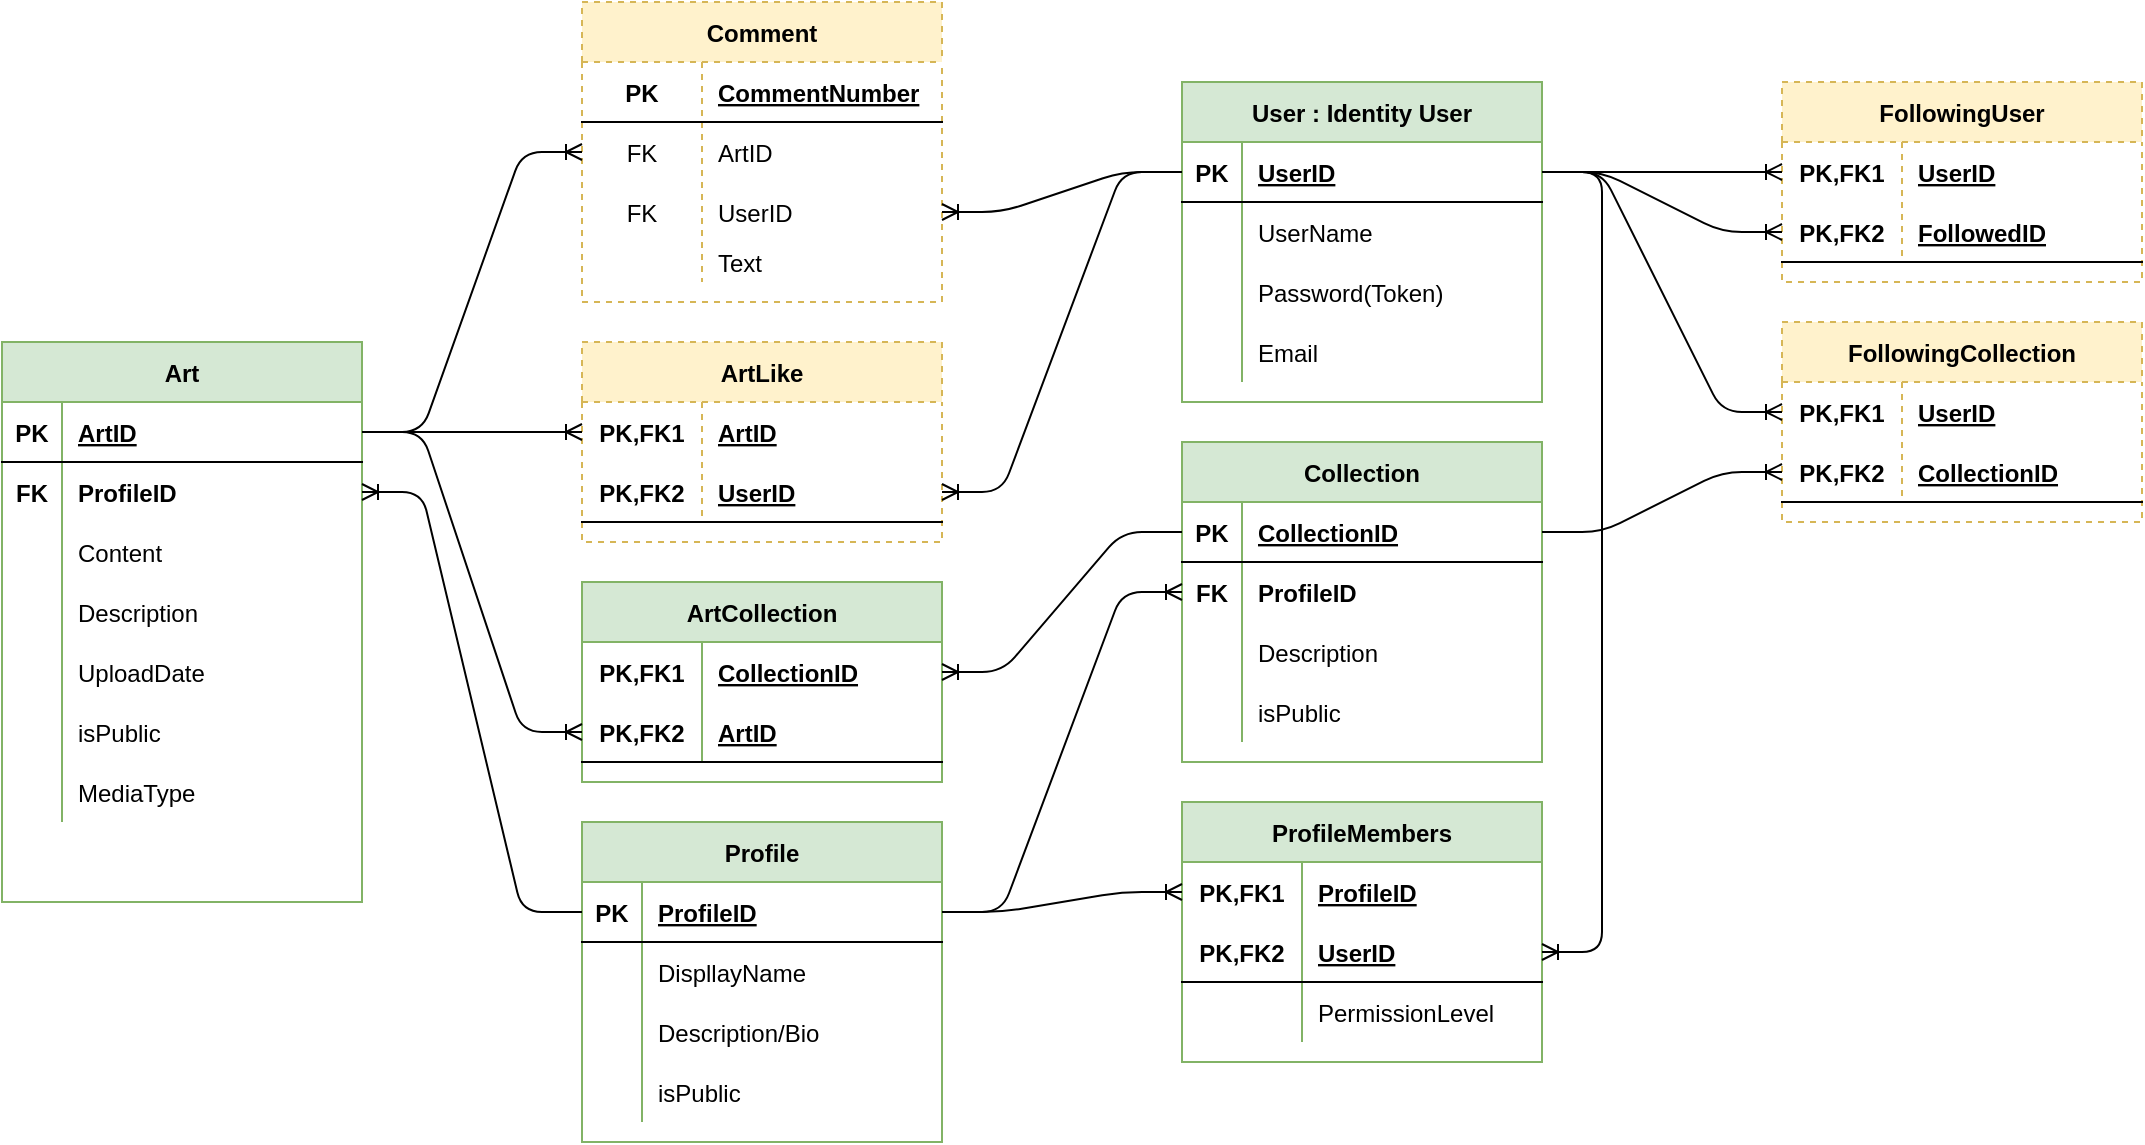 <mxfile version="14.6.1" type="github"><diagram id="355nQPK8tXtKJ1pESAqy" name="Page-1"><mxGraphModel dx="1422" dy="746" grid="1" gridSize="10" guides="1" tooltips="1" connect="1" arrows="1" fold="1" page="1" pageScale="1" pageWidth="850" pageHeight="1100" math="0" shadow="0"><root><mxCell id="0"/><mxCell id="1" parent="0"/><mxCell id="WY8A8aXUxsqER3dK6zgT-34" value="ProfileMembers" style="shape=table;startSize=30;container=1;collapsible=1;childLayout=tableLayout;fixedRows=1;rowLines=0;fontStyle=1;align=center;resizeLast=1;fillColor=#d5e8d4;strokeColor=#82b366;" vertex="1" parent="1"><mxGeometry x="590" y="600" width="180" height="130" as="geometry"/></mxCell><mxCell id="WY8A8aXUxsqER3dK6zgT-35" value="" style="shape=partialRectangle;collapsible=0;dropTarget=0;pointerEvents=0;fillColor=none;top=0;left=0;bottom=0;right=0;points=[[0,0.5],[1,0.5]];portConstraint=eastwest;" vertex="1" parent="WY8A8aXUxsqER3dK6zgT-34"><mxGeometry y="30" width="180" height="30" as="geometry"/></mxCell><mxCell id="WY8A8aXUxsqER3dK6zgT-36" value="PK,FK1" style="shape=partialRectangle;connectable=0;fillColor=none;top=0;left=0;bottom=0;right=0;fontStyle=1;overflow=hidden;" vertex="1" parent="WY8A8aXUxsqER3dK6zgT-35"><mxGeometry width="60" height="30" as="geometry"/></mxCell><mxCell id="WY8A8aXUxsqER3dK6zgT-37" value="ProfileID" style="shape=partialRectangle;connectable=0;fillColor=none;top=0;left=0;bottom=0;right=0;align=left;spacingLeft=6;fontStyle=5;overflow=hidden;" vertex="1" parent="WY8A8aXUxsqER3dK6zgT-35"><mxGeometry x="60" width="120" height="30" as="geometry"/></mxCell><mxCell id="WY8A8aXUxsqER3dK6zgT-38" value="" style="shape=partialRectangle;collapsible=0;dropTarget=0;pointerEvents=0;fillColor=none;top=0;left=0;bottom=1;right=0;points=[[0,0.5],[1,0.5]];portConstraint=eastwest;" vertex="1" parent="WY8A8aXUxsqER3dK6zgT-34"><mxGeometry y="60" width="180" height="30" as="geometry"/></mxCell><mxCell id="WY8A8aXUxsqER3dK6zgT-39" value="PK,FK2" style="shape=partialRectangle;connectable=0;fillColor=none;top=0;left=0;bottom=0;right=0;fontStyle=1;overflow=hidden;" vertex="1" parent="WY8A8aXUxsqER3dK6zgT-38"><mxGeometry width="60" height="30" as="geometry"/></mxCell><mxCell id="WY8A8aXUxsqER3dK6zgT-40" value="UserID" style="shape=partialRectangle;connectable=0;fillColor=none;top=0;left=0;bottom=0;right=0;align=left;spacingLeft=6;fontStyle=5;overflow=hidden;" vertex="1" parent="WY8A8aXUxsqER3dK6zgT-38"><mxGeometry x="60" width="120" height="30" as="geometry"/></mxCell><mxCell id="WY8A8aXUxsqER3dK6zgT-41" value="" style="shape=partialRectangle;collapsible=0;dropTarget=0;pointerEvents=0;fillColor=none;top=0;left=0;bottom=0;right=0;points=[[0,0.5],[1,0.5]];portConstraint=eastwest;" vertex="1" parent="WY8A8aXUxsqER3dK6zgT-34"><mxGeometry y="90" width="180" height="30" as="geometry"/></mxCell><mxCell id="WY8A8aXUxsqER3dK6zgT-42" value="" style="shape=partialRectangle;connectable=0;fillColor=none;top=0;left=0;bottom=0;right=0;editable=1;overflow=hidden;" vertex="1" parent="WY8A8aXUxsqER3dK6zgT-41"><mxGeometry width="60" height="30" as="geometry"/></mxCell><mxCell id="WY8A8aXUxsqER3dK6zgT-43" value="PermissionLevel" style="shape=partialRectangle;connectable=0;fillColor=none;top=0;left=0;bottom=0;right=0;align=left;spacingLeft=6;overflow=hidden;" vertex="1" parent="WY8A8aXUxsqER3dK6zgT-41"><mxGeometry x="60" width="120" height="30" as="geometry"/></mxCell><mxCell id="WY8A8aXUxsqER3dK6zgT-44" value="User : Identity User" style="shape=table;startSize=30;container=1;collapsible=1;childLayout=tableLayout;fixedRows=1;rowLines=0;fontStyle=1;align=center;resizeLast=1;fillColor=#d5e8d4;strokeColor=#82b366;" vertex="1" parent="1"><mxGeometry x="590" y="240" width="180" height="160" as="geometry"/></mxCell><mxCell id="WY8A8aXUxsqER3dK6zgT-45" value="" style="shape=partialRectangle;collapsible=0;dropTarget=0;pointerEvents=0;fillColor=none;top=0;left=0;bottom=1;right=0;points=[[0,0.5],[1,0.5]];portConstraint=eastwest;" vertex="1" parent="WY8A8aXUxsqER3dK6zgT-44"><mxGeometry y="30" width="180" height="30" as="geometry"/></mxCell><mxCell id="WY8A8aXUxsqER3dK6zgT-46" value="PK" style="shape=partialRectangle;connectable=0;fillColor=none;top=0;left=0;bottom=0;right=0;fontStyle=1;overflow=hidden;" vertex="1" parent="WY8A8aXUxsqER3dK6zgT-45"><mxGeometry width="30" height="30" as="geometry"/></mxCell><mxCell id="WY8A8aXUxsqER3dK6zgT-47" value="UserID" style="shape=partialRectangle;connectable=0;fillColor=none;top=0;left=0;bottom=0;right=0;align=left;spacingLeft=6;fontStyle=5;overflow=hidden;" vertex="1" parent="WY8A8aXUxsqER3dK6zgT-45"><mxGeometry x="30" width="150" height="30" as="geometry"/></mxCell><mxCell id="WY8A8aXUxsqER3dK6zgT-48" value="" style="shape=partialRectangle;collapsible=0;dropTarget=0;pointerEvents=0;fillColor=none;top=0;left=0;bottom=0;right=0;points=[[0,0.5],[1,0.5]];portConstraint=eastwest;" vertex="1" parent="WY8A8aXUxsqER3dK6zgT-44"><mxGeometry y="60" width="180" height="30" as="geometry"/></mxCell><mxCell id="WY8A8aXUxsqER3dK6zgT-49" value="" style="shape=partialRectangle;connectable=0;fillColor=none;top=0;left=0;bottom=0;right=0;editable=1;overflow=hidden;" vertex="1" parent="WY8A8aXUxsqER3dK6zgT-48"><mxGeometry width="30" height="30" as="geometry"/></mxCell><mxCell id="WY8A8aXUxsqER3dK6zgT-50" value="UserName" style="shape=partialRectangle;connectable=0;fillColor=none;top=0;left=0;bottom=0;right=0;align=left;spacingLeft=6;overflow=hidden;" vertex="1" parent="WY8A8aXUxsqER3dK6zgT-48"><mxGeometry x="30" width="150" height="30" as="geometry"/></mxCell><mxCell id="WY8A8aXUxsqER3dK6zgT-51" value="" style="shape=partialRectangle;collapsible=0;dropTarget=0;pointerEvents=0;fillColor=none;top=0;left=0;bottom=0;right=0;points=[[0,0.5],[1,0.5]];portConstraint=eastwest;" vertex="1" parent="WY8A8aXUxsqER3dK6zgT-44"><mxGeometry y="90" width="180" height="30" as="geometry"/></mxCell><mxCell id="WY8A8aXUxsqER3dK6zgT-52" value="" style="shape=partialRectangle;connectable=0;fillColor=none;top=0;left=0;bottom=0;right=0;editable=1;overflow=hidden;" vertex="1" parent="WY8A8aXUxsqER3dK6zgT-51"><mxGeometry width="30" height="30" as="geometry"/></mxCell><mxCell id="WY8A8aXUxsqER3dK6zgT-53" value="Password(Token)" style="shape=partialRectangle;connectable=0;fillColor=none;top=0;left=0;bottom=0;right=0;align=left;spacingLeft=6;overflow=hidden;" vertex="1" parent="WY8A8aXUxsqER3dK6zgT-51"><mxGeometry x="30" width="150" height="30" as="geometry"/></mxCell><mxCell id="WY8A8aXUxsqER3dK6zgT-54" value="" style="shape=partialRectangle;collapsible=0;dropTarget=0;pointerEvents=0;fillColor=none;top=0;left=0;bottom=0;right=0;points=[[0,0.5],[1,0.5]];portConstraint=eastwest;" vertex="1" parent="WY8A8aXUxsqER3dK6zgT-44"><mxGeometry y="120" width="180" height="30" as="geometry"/></mxCell><mxCell id="WY8A8aXUxsqER3dK6zgT-55" value="" style="shape=partialRectangle;connectable=0;fillColor=none;top=0;left=0;bottom=0;right=0;editable=1;overflow=hidden;" vertex="1" parent="WY8A8aXUxsqER3dK6zgT-54"><mxGeometry width="30" height="30" as="geometry"/></mxCell><mxCell id="WY8A8aXUxsqER3dK6zgT-56" value="Email" style="shape=partialRectangle;connectable=0;fillColor=none;top=0;left=0;bottom=0;right=0;align=left;spacingLeft=6;overflow=hidden;" vertex="1" parent="WY8A8aXUxsqER3dK6zgT-54"><mxGeometry x="30" width="150" height="30" as="geometry"/></mxCell><mxCell id="WY8A8aXUxsqER3dK6zgT-57" value="Art" style="shape=table;startSize=30;container=1;collapsible=1;childLayout=tableLayout;fixedRows=1;rowLines=0;fontStyle=1;align=center;resizeLast=1;fillColor=#d5e8d4;strokeColor=#82b366;" vertex="1" parent="1"><mxGeometry y="370" width="180" height="280" as="geometry"/></mxCell><mxCell id="WY8A8aXUxsqER3dK6zgT-58" value="" style="shape=partialRectangle;collapsible=0;dropTarget=0;pointerEvents=0;fillColor=none;top=0;left=0;bottom=1;right=0;points=[[0,0.5],[1,0.5]];portConstraint=eastwest;" vertex="1" parent="WY8A8aXUxsqER3dK6zgT-57"><mxGeometry y="30" width="180" height="30" as="geometry"/></mxCell><mxCell id="WY8A8aXUxsqER3dK6zgT-59" value="PK" style="shape=partialRectangle;connectable=0;fillColor=none;top=0;left=0;bottom=0;right=0;fontStyle=1;overflow=hidden;" vertex="1" parent="WY8A8aXUxsqER3dK6zgT-58"><mxGeometry width="30" height="30" as="geometry"/></mxCell><mxCell id="WY8A8aXUxsqER3dK6zgT-60" value="ArtID" style="shape=partialRectangle;connectable=0;fillColor=none;top=0;left=0;bottom=0;right=0;align=left;spacingLeft=6;fontStyle=5;overflow=hidden;" vertex="1" parent="WY8A8aXUxsqER3dK6zgT-58"><mxGeometry x="30" width="150" height="30" as="geometry"/></mxCell><mxCell id="WY8A8aXUxsqER3dK6zgT-64" value="" style="shape=partialRectangle;collapsible=0;dropTarget=0;pointerEvents=0;fillColor=none;top=0;left=0;bottom=0;right=0;points=[[0,0.5],[1,0.5]];portConstraint=eastwest;" vertex="1" parent="WY8A8aXUxsqER3dK6zgT-57"><mxGeometry y="60" width="180" height="30" as="geometry"/></mxCell><mxCell id="WY8A8aXUxsqER3dK6zgT-65" value="FK" style="shape=partialRectangle;connectable=0;fillColor=none;top=0;left=0;bottom=0;right=0;editable=1;overflow=hidden;fontStyle=1" vertex="1" parent="WY8A8aXUxsqER3dK6zgT-64"><mxGeometry width="30" height="30" as="geometry"/></mxCell><mxCell id="WY8A8aXUxsqER3dK6zgT-66" value="ProfileID" style="shape=partialRectangle;connectable=0;fillColor=none;top=0;left=0;bottom=0;right=0;align=left;spacingLeft=6;overflow=hidden;fontStyle=1" vertex="1" parent="WY8A8aXUxsqER3dK6zgT-64"><mxGeometry x="30" width="150" height="30" as="geometry"/></mxCell><mxCell id="WY8A8aXUxsqER3dK6zgT-70" value="" style="shape=partialRectangle;collapsible=0;dropTarget=0;pointerEvents=0;fillColor=none;top=0;left=0;bottom=0;right=0;points=[[0,0.5],[1,0.5]];portConstraint=eastwest;" vertex="1" parent="WY8A8aXUxsqER3dK6zgT-57"><mxGeometry y="90" width="180" height="30" as="geometry"/></mxCell><mxCell id="WY8A8aXUxsqER3dK6zgT-71" value="" style="shape=partialRectangle;connectable=0;fillColor=none;top=0;left=0;bottom=0;right=0;editable=1;overflow=hidden;" vertex="1" parent="WY8A8aXUxsqER3dK6zgT-70"><mxGeometry width="30" height="30" as="geometry"/></mxCell><mxCell id="WY8A8aXUxsqER3dK6zgT-72" value="Content" style="shape=partialRectangle;connectable=0;fillColor=none;top=0;left=0;bottom=0;right=0;align=left;spacingLeft=6;overflow=hidden;" vertex="1" parent="WY8A8aXUxsqER3dK6zgT-70"><mxGeometry x="30" width="150" height="30" as="geometry"/></mxCell><mxCell id="WY8A8aXUxsqER3dK6zgT-67" value="" style="shape=partialRectangle;collapsible=0;dropTarget=0;pointerEvents=0;fillColor=none;top=0;left=0;bottom=0;right=0;points=[[0,0.5],[1,0.5]];portConstraint=eastwest;" vertex="1" parent="WY8A8aXUxsqER3dK6zgT-57"><mxGeometry y="120" width="180" height="30" as="geometry"/></mxCell><mxCell id="WY8A8aXUxsqER3dK6zgT-68" value="" style="shape=partialRectangle;connectable=0;fillColor=none;top=0;left=0;bottom=0;right=0;editable=1;overflow=hidden;" vertex="1" parent="WY8A8aXUxsqER3dK6zgT-67"><mxGeometry width="30" height="30" as="geometry"/></mxCell><mxCell id="WY8A8aXUxsqER3dK6zgT-69" value="Description" style="shape=partialRectangle;connectable=0;fillColor=none;top=0;left=0;bottom=0;right=0;align=left;spacingLeft=6;overflow=hidden;" vertex="1" parent="WY8A8aXUxsqER3dK6zgT-67"><mxGeometry x="30" width="150" height="30" as="geometry"/></mxCell><mxCell id="WY8A8aXUxsqER3dK6zgT-61" value="" style="shape=partialRectangle;collapsible=0;dropTarget=0;pointerEvents=0;fillColor=none;top=0;left=0;bottom=0;right=0;points=[[0,0.5],[1,0.5]];portConstraint=eastwest;" vertex="1" parent="WY8A8aXUxsqER3dK6zgT-57"><mxGeometry y="150" width="180" height="30" as="geometry"/></mxCell><mxCell id="WY8A8aXUxsqER3dK6zgT-62" value="" style="shape=partialRectangle;connectable=0;fillColor=none;top=0;left=0;bottom=0;right=0;editable=1;overflow=hidden;" vertex="1" parent="WY8A8aXUxsqER3dK6zgT-61"><mxGeometry width="30" height="30" as="geometry"/></mxCell><mxCell id="WY8A8aXUxsqER3dK6zgT-63" value="UploadDate" style="shape=partialRectangle;connectable=0;fillColor=none;top=0;left=0;bottom=0;right=0;align=left;spacingLeft=6;overflow=hidden;" vertex="1" parent="WY8A8aXUxsqER3dK6zgT-61"><mxGeometry x="30" width="150" height="30" as="geometry"/></mxCell><mxCell id="WY8A8aXUxsqER3dK6zgT-73" value="" style="shape=partialRectangle;collapsible=0;dropTarget=0;pointerEvents=0;fillColor=none;top=0;left=0;bottom=0;right=0;points=[[0,0.5],[1,0.5]];portConstraint=eastwest;" vertex="1" parent="WY8A8aXUxsqER3dK6zgT-57"><mxGeometry y="180" width="180" height="30" as="geometry"/></mxCell><mxCell id="WY8A8aXUxsqER3dK6zgT-74" value="" style="shape=partialRectangle;connectable=0;fillColor=none;top=0;left=0;bottom=0;right=0;editable=1;overflow=hidden;" vertex="1" parent="WY8A8aXUxsqER3dK6zgT-73"><mxGeometry width="30" height="30" as="geometry"/></mxCell><mxCell id="WY8A8aXUxsqER3dK6zgT-75" value="isPublic" style="shape=partialRectangle;connectable=0;fillColor=none;top=0;left=0;bottom=0;right=0;align=left;spacingLeft=6;overflow=hidden;" vertex="1" parent="WY8A8aXUxsqER3dK6zgT-73"><mxGeometry x="30" width="150" height="30" as="geometry"/></mxCell><mxCell id="WY8A8aXUxsqER3dK6zgT-76" value="" style="shape=partialRectangle;collapsible=0;dropTarget=0;pointerEvents=0;fillColor=none;top=0;left=0;bottom=0;right=0;points=[[0,0.5],[1,0.5]];portConstraint=eastwest;" vertex="1" parent="WY8A8aXUxsqER3dK6zgT-57"><mxGeometry y="210" width="180" height="30" as="geometry"/></mxCell><mxCell id="WY8A8aXUxsqER3dK6zgT-77" value="" style="shape=partialRectangle;connectable=0;fillColor=none;top=0;left=0;bottom=0;right=0;editable=1;overflow=hidden;" vertex="1" parent="WY8A8aXUxsqER3dK6zgT-76"><mxGeometry width="30" height="30" as="geometry"/></mxCell><mxCell id="WY8A8aXUxsqER3dK6zgT-78" value="MediaType" style="shape=partialRectangle;connectable=0;fillColor=none;top=0;left=0;bottom=0;right=0;align=left;spacingLeft=6;overflow=hidden;" vertex="1" parent="WY8A8aXUxsqER3dK6zgT-76"><mxGeometry x="30" width="150" height="30" as="geometry"/></mxCell><mxCell id="WY8A8aXUxsqER3dK6zgT-79" value="Comment" style="shape=table;startSize=30;container=1;collapsible=1;childLayout=tableLayout;fixedRows=1;rowLines=0;fontStyle=1;align=center;resizeLast=1;dashed=1;fillColor=#fff2cc;strokeColor=#d6b656;" vertex="1" parent="1"><mxGeometry x="290" y="200" width="180" height="150" as="geometry"><mxRectangle x="290" y="210" width="90" height="30" as="alternateBounds"/></mxGeometry></mxCell><mxCell id="WY8A8aXUxsqER3dK6zgT-83" value="" style="shape=partialRectangle;collapsible=0;dropTarget=0;pointerEvents=0;fillColor=none;top=0;left=0;bottom=1;right=0;points=[[0,0.5],[1,0.5]];portConstraint=eastwest;" vertex="1" parent="WY8A8aXUxsqER3dK6zgT-79"><mxGeometry y="30" width="180" height="30" as="geometry"/></mxCell><mxCell id="WY8A8aXUxsqER3dK6zgT-84" value="PK" style="shape=partialRectangle;connectable=0;fillColor=none;top=0;left=0;bottom=0;right=0;fontStyle=1;overflow=hidden;" vertex="1" parent="WY8A8aXUxsqER3dK6zgT-83"><mxGeometry width="60" height="30" as="geometry"/></mxCell><mxCell id="WY8A8aXUxsqER3dK6zgT-85" value="CommentNumber" style="shape=partialRectangle;connectable=0;fillColor=none;top=0;left=0;bottom=0;right=0;align=left;spacingLeft=6;fontStyle=5;overflow=hidden;" vertex="1" parent="WY8A8aXUxsqER3dK6zgT-83"><mxGeometry x="60" width="120" height="30" as="geometry"/></mxCell><mxCell id="WY8A8aXUxsqER3dK6zgT-174" value="" style="shape=partialRectangle;collapsible=0;dropTarget=0;pointerEvents=0;fillColor=none;top=0;left=0;bottom=0;right=0;points=[[0,0.5],[1,0.5]];portConstraint=eastwest;" vertex="1" parent="WY8A8aXUxsqER3dK6zgT-79"><mxGeometry y="60" width="180" height="30" as="geometry"/></mxCell><mxCell id="WY8A8aXUxsqER3dK6zgT-175" value="FK" style="shape=partialRectangle;connectable=0;fillColor=none;top=0;left=0;bottom=0;right=0;editable=1;overflow=hidden;" vertex="1" parent="WY8A8aXUxsqER3dK6zgT-174"><mxGeometry width="60" height="30" as="geometry"/></mxCell><mxCell id="WY8A8aXUxsqER3dK6zgT-176" value="ArtID" style="shape=partialRectangle;connectable=0;fillColor=none;top=0;left=0;bottom=0;right=0;align=left;spacingLeft=6;overflow=hidden;" vertex="1" parent="WY8A8aXUxsqER3dK6zgT-174"><mxGeometry x="60" width="120" height="30" as="geometry"/></mxCell><mxCell id="WY8A8aXUxsqER3dK6zgT-86" value="" style="shape=partialRectangle;collapsible=0;dropTarget=0;pointerEvents=0;fillColor=none;top=0;left=0;bottom=0;right=0;points=[[0,0.5],[1,0.5]];portConstraint=eastwest;" vertex="1" parent="WY8A8aXUxsqER3dK6zgT-79"><mxGeometry y="90" width="180" height="30" as="geometry"/></mxCell><mxCell id="WY8A8aXUxsqER3dK6zgT-87" value="FK" style="shape=partialRectangle;connectable=0;fillColor=none;top=0;left=0;bottom=0;right=0;editable=1;overflow=hidden;" vertex="1" parent="WY8A8aXUxsqER3dK6zgT-86"><mxGeometry width="60" height="30" as="geometry"/></mxCell><mxCell id="WY8A8aXUxsqER3dK6zgT-88" value="UserID" style="shape=partialRectangle;connectable=0;fillColor=none;top=0;left=0;bottom=0;right=0;align=left;spacingLeft=6;overflow=hidden;" vertex="1" parent="WY8A8aXUxsqER3dK6zgT-86"><mxGeometry x="60" width="120" height="30" as="geometry"/></mxCell><mxCell id="WY8A8aXUxsqER3dK6zgT-89" value="" style="shape=partialRectangle;collapsible=0;dropTarget=0;pointerEvents=0;fillColor=none;top=0;left=0;bottom=0;right=0;points=[[0,0.5],[1,0.5]];portConstraint=eastwest;" vertex="1" parent="WY8A8aXUxsqER3dK6zgT-79"><mxGeometry y="120" width="180" height="20" as="geometry"/></mxCell><mxCell id="WY8A8aXUxsqER3dK6zgT-90" value="" style="shape=partialRectangle;connectable=0;fillColor=none;top=0;left=0;bottom=0;right=0;editable=1;overflow=hidden;" vertex="1" parent="WY8A8aXUxsqER3dK6zgT-89"><mxGeometry width="60" height="20" as="geometry"/></mxCell><mxCell id="WY8A8aXUxsqER3dK6zgT-91" value="Text" style="shape=partialRectangle;connectable=0;fillColor=none;top=0;left=0;bottom=0;right=0;align=left;spacingLeft=6;overflow=hidden;" vertex="1" parent="WY8A8aXUxsqER3dK6zgT-89"><mxGeometry x="60" width="120" height="20" as="geometry"/></mxCell><mxCell id="WY8A8aXUxsqER3dK6zgT-95" value="FollowingUser" style="shape=table;startSize=30;container=1;collapsible=1;childLayout=tableLayout;fixedRows=1;rowLines=0;fontStyle=1;align=center;resizeLast=1;dashed=1;fillColor=#fff2cc;strokeColor=#d6b656;" vertex="1" parent="1"><mxGeometry x="890" y="240" width="180" height="100" as="geometry"><mxRectangle x="890" y="240" width="120" height="30" as="alternateBounds"/></mxGeometry></mxCell><mxCell id="WY8A8aXUxsqER3dK6zgT-96" value="" style="shape=partialRectangle;collapsible=0;dropTarget=0;pointerEvents=0;fillColor=none;top=0;left=0;bottom=0;right=0;points=[[0,0.5],[1,0.5]];portConstraint=eastwest;" vertex="1" parent="WY8A8aXUxsqER3dK6zgT-95"><mxGeometry y="30" width="180" height="30" as="geometry"/></mxCell><mxCell id="WY8A8aXUxsqER3dK6zgT-97" value="PK,FK1" style="shape=partialRectangle;connectable=0;fillColor=none;top=0;left=0;bottom=0;right=0;fontStyle=1;overflow=hidden;" vertex="1" parent="WY8A8aXUxsqER3dK6zgT-96"><mxGeometry width="60" height="30" as="geometry"/></mxCell><mxCell id="WY8A8aXUxsqER3dK6zgT-98" value="UserID" style="shape=partialRectangle;connectable=0;fillColor=none;top=0;left=0;bottom=0;right=0;align=left;spacingLeft=6;fontStyle=5;overflow=hidden;" vertex="1" parent="WY8A8aXUxsqER3dK6zgT-96"><mxGeometry x="60" width="120" height="30" as="geometry"/></mxCell><mxCell id="WY8A8aXUxsqER3dK6zgT-99" value="" style="shape=partialRectangle;collapsible=0;dropTarget=0;pointerEvents=0;fillColor=none;top=0;left=0;bottom=1;right=0;points=[[0,0.5],[1,0.5]];portConstraint=eastwest;" vertex="1" parent="WY8A8aXUxsqER3dK6zgT-95"><mxGeometry y="60" width="180" height="30" as="geometry"/></mxCell><mxCell id="WY8A8aXUxsqER3dK6zgT-100" value="PK,FK2" style="shape=partialRectangle;connectable=0;fillColor=none;top=0;left=0;bottom=0;right=0;fontStyle=1;overflow=hidden;" vertex="1" parent="WY8A8aXUxsqER3dK6zgT-99"><mxGeometry width="60" height="30" as="geometry"/></mxCell><mxCell id="WY8A8aXUxsqER3dK6zgT-101" value="FollowedID" style="shape=partialRectangle;connectable=0;fillColor=none;top=0;left=0;bottom=0;right=0;align=left;spacingLeft=6;fontStyle=5;overflow=hidden;" vertex="1" parent="WY8A8aXUxsqER3dK6zgT-99"><mxGeometry x="60" width="120" height="30" as="geometry"/></mxCell><mxCell id="WY8A8aXUxsqER3dK6zgT-102" value="ArtLike" style="shape=table;startSize=30;container=1;collapsible=1;childLayout=tableLayout;fixedRows=1;rowLines=0;fontStyle=1;align=center;resizeLast=1;dashed=1;fillColor=#fff2cc;strokeColor=#d6b656;" vertex="1" parent="1"><mxGeometry x="290" y="370" width="180" height="100" as="geometry"><mxRectangle x="290" y="370" width="70" height="30" as="alternateBounds"/></mxGeometry></mxCell><mxCell id="WY8A8aXUxsqER3dK6zgT-103" value="" style="shape=partialRectangle;collapsible=0;dropTarget=0;pointerEvents=0;fillColor=none;top=0;left=0;bottom=0;right=0;points=[[0,0.5],[1,0.5]];portConstraint=eastwest;" vertex="1" parent="WY8A8aXUxsqER3dK6zgT-102"><mxGeometry y="30" width="180" height="30" as="geometry"/></mxCell><mxCell id="WY8A8aXUxsqER3dK6zgT-104" value="PK,FK1" style="shape=partialRectangle;connectable=0;fillColor=none;top=0;left=0;bottom=0;right=0;fontStyle=1;overflow=hidden;" vertex="1" parent="WY8A8aXUxsqER3dK6zgT-103"><mxGeometry width="60" height="30" as="geometry"/></mxCell><mxCell id="WY8A8aXUxsqER3dK6zgT-105" value="ArtID" style="shape=partialRectangle;connectable=0;fillColor=none;top=0;left=0;bottom=0;right=0;align=left;spacingLeft=6;fontStyle=5;overflow=hidden;" vertex="1" parent="WY8A8aXUxsqER3dK6zgT-103"><mxGeometry x="60" width="120" height="30" as="geometry"/></mxCell><mxCell id="WY8A8aXUxsqER3dK6zgT-106" value="" style="shape=partialRectangle;collapsible=0;dropTarget=0;pointerEvents=0;fillColor=none;top=0;left=0;bottom=1;right=0;points=[[0,0.5],[1,0.5]];portConstraint=eastwest;" vertex="1" parent="WY8A8aXUxsqER3dK6zgT-102"><mxGeometry y="60" width="180" height="30" as="geometry"/></mxCell><mxCell id="WY8A8aXUxsqER3dK6zgT-107" value="PK,FK2" style="shape=partialRectangle;connectable=0;fillColor=none;top=0;left=0;bottom=0;right=0;fontStyle=1;overflow=hidden;" vertex="1" parent="WY8A8aXUxsqER3dK6zgT-106"><mxGeometry width="60" height="30" as="geometry"/></mxCell><mxCell id="WY8A8aXUxsqER3dK6zgT-108" value="UserID" style="shape=partialRectangle;connectable=0;fillColor=none;top=0;left=0;bottom=0;right=0;align=left;spacingLeft=6;fontStyle=5;overflow=hidden;" vertex="1" parent="WY8A8aXUxsqER3dK6zgT-106"><mxGeometry x="60" width="120" height="30" as="geometry"/></mxCell><mxCell id="WY8A8aXUxsqER3dK6zgT-109" value="Collection" style="shape=table;startSize=30;container=1;collapsible=1;childLayout=tableLayout;fixedRows=1;rowLines=0;fontStyle=1;align=center;resizeLast=1;fillColor=#d5e8d4;strokeColor=#82b366;" vertex="1" parent="1"><mxGeometry x="590" y="420" width="180" height="160" as="geometry"/></mxCell><mxCell id="WY8A8aXUxsqER3dK6zgT-110" value="" style="shape=partialRectangle;collapsible=0;dropTarget=0;pointerEvents=0;fillColor=none;top=0;left=0;bottom=1;right=0;points=[[0,0.5],[1,0.5]];portConstraint=eastwest;" vertex="1" parent="WY8A8aXUxsqER3dK6zgT-109"><mxGeometry y="30" width="180" height="30" as="geometry"/></mxCell><mxCell id="WY8A8aXUxsqER3dK6zgT-111" value="PK" style="shape=partialRectangle;connectable=0;fillColor=none;top=0;left=0;bottom=0;right=0;fontStyle=1;overflow=hidden;" vertex="1" parent="WY8A8aXUxsqER3dK6zgT-110"><mxGeometry width="30" height="30" as="geometry"/></mxCell><mxCell id="WY8A8aXUxsqER3dK6zgT-112" value="CollectionID" style="shape=partialRectangle;connectable=0;fillColor=none;top=0;left=0;bottom=0;right=0;align=left;spacingLeft=6;fontStyle=5;overflow=hidden;" vertex="1" parent="WY8A8aXUxsqER3dK6zgT-110"><mxGeometry x="30" width="150" height="30" as="geometry"/></mxCell><mxCell id="WY8A8aXUxsqER3dK6zgT-113" value="" style="shape=partialRectangle;collapsible=0;dropTarget=0;pointerEvents=0;fillColor=none;top=0;left=0;bottom=0;right=0;points=[[0,0.5],[1,0.5]];portConstraint=eastwest;" vertex="1" parent="WY8A8aXUxsqER3dK6zgT-109"><mxGeometry y="60" width="180" height="30" as="geometry"/></mxCell><mxCell id="WY8A8aXUxsqER3dK6zgT-114" value="FK" style="shape=partialRectangle;connectable=0;fillColor=none;top=0;left=0;bottom=0;right=0;editable=1;overflow=hidden;fontStyle=1" vertex="1" parent="WY8A8aXUxsqER3dK6zgT-113"><mxGeometry width="30" height="30" as="geometry"/></mxCell><mxCell id="WY8A8aXUxsqER3dK6zgT-115" value="ProfileID" style="shape=partialRectangle;connectable=0;fillColor=none;top=0;left=0;bottom=0;right=0;align=left;spacingLeft=6;overflow=hidden;fontStyle=1" vertex="1" parent="WY8A8aXUxsqER3dK6zgT-113"><mxGeometry x="30" width="150" height="30" as="geometry"/></mxCell><mxCell id="WY8A8aXUxsqER3dK6zgT-116" value="" style="shape=partialRectangle;collapsible=0;dropTarget=0;pointerEvents=0;fillColor=none;top=0;left=0;bottom=0;right=0;points=[[0,0.5],[1,0.5]];portConstraint=eastwest;" vertex="1" parent="WY8A8aXUxsqER3dK6zgT-109"><mxGeometry y="90" width="180" height="30" as="geometry"/></mxCell><mxCell id="WY8A8aXUxsqER3dK6zgT-117" value="" style="shape=partialRectangle;connectable=0;fillColor=none;top=0;left=0;bottom=0;right=0;editable=1;overflow=hidden;" vertex="1" parent="WY8A8aXUxsqER3dK6zgT-116"><mxGeometry width="30" height="30" as="geometry"/></mxCell><mxCell id="WY8A8aXUxsqER3dK6zgT-118" value="Description" style="shape=partialRectangle;connectable=0;fillColor=none;top=0;left=0;bottom=0;right=0;align=left;spacingLeft=6;overflow=hidden;" vertex="1" parent="WY8A8aXUxsqER3dK6zgT-116"><mxGeometry x="30" width="150" height="30" as="geometry"/></mxCell><mxCell id="WY8A8aXUxsqER3dK6zgT-119" value="" style="shape=partialRectangle;collapsible=0;dropTarget=0;pointerEvents=0;fillColor=none;top=0;left=0;bottom=0;right=0;points=[[0,0.5],[1,0.5]];portConstraint=eastwest;" vertex="1" parent="WY8A8aXUxsqER3dK6zgT-109"><mxGeometry y="120" width="180" height="30" as="geometry"/></mxCell><mxCell id="WY8A8aXUxsqER3dK6zgT-120" value="" style="shape=partialRectangle;connectable=0;fillColor=none;top=0;left=0;bottom=0;right=0;editable=1;overflow=hidden;" vertex="1" parent="WY8A8aXUxsqER3dK6zgT-119"><mxGeometry width="30" height="30" as="geometry"/></mxCell><mxCell id="WY8A8aXUxsqER3dK6zgT-121" value="isPublic" style="shape=partialRectangle;connectable=0;fillColor=none;top=0;left=0;bottom=0;right=0;align=left;spacingLeft=6;overflow=hidden;" vertex="1" parent="WY8A8aXUxsqER3dK6zgT-119"><mxGeometry x="30" width="150" height="30" as="geometry"/></mxCell><mxCell id="WY8A8aXUxsqER3dK6zgT-122" value="ArtCollection" style="shape=table;startSize=30;container=1;collapsible=1;childLayout=tableLayout;fixedRows=1;rowLines=0;fontStyle=1;align=center;resizeLast=1;fillColor=#d5e8d4;strokeColor=#82b366;" vertex="1" parent="1"><mxGeometry x="290" y="490" width="180" height="100" as="geometry"/></mxCell><mxCell id="WY8A8aXUxsqER3dK6zgT-123" value="" style="shape=partialRectangle;collapsible=0;dropTarget=0;pointerEvents=0;fillColor=none;top=0;left=0;bottom=0;right=0;points=[[0,0.5],[1,0.5]];portConstraint=eastwest;" vertex="1" parent="WY8A8aXUxsqER3dK6zgT-122"><mxGeometry y="30" width="180" height="30" as="geometry"/></mxCell><mxCell id="WY8A8aXUxsqER3dK6zgT-124" value="PK,FK1" style="shape=partialRectangle;connectable=0;fillColor=none;top=0;left=0;bottom=0;right=0;fontStyle=1;overflow=hidden;" vertex="1" parent="WY8A8aXUxsqER3dK6zgT-123"><mxGeometry width="60" height="30" as="geometry"/></mxCell><mxCell id="WY8A8aXUxsqER3dK6zgT-125" value="CollectionID" style="shape=partialRectangle;connectable=0;fillColor=none;top=0;left=0;bottom=0;right=0;align=left;spacingLeft=6;fontStyle=5;overflow=hidden;" vertex="1" parent="WY8A8aXUxsqER3dK6zgT-123"><mxGeometry x="60" width="120" height="30" as="geometry"/></mxCell><mxCell id="WY8A8aXUxsqER3dK6zgT-126" value="" style="shape=partialRectangle;collapsible=0;dropTarget=0;pointerEvents=0;fillColor=none;top=0;left=0;bottom=1;right=0;points=[[0,0.5],[1,0.5]];portConstraint=eastwest;" vertex="1" parent="WY8A8aXUxsqER3dK6zgT-122"><mxGeometry y="60" width="180" height="30" as="geometry"/></mxCell><mxCell id="WY8A8aXUxsqER3dK6zgT-127" value="PK,FK2" style="shape=partialRectangle;connectable=0;fillColor=none;top=0;left=0;bottom=0;right=0;fontStyle=1;overflow=hidden;" vertex="1" parent="WY8A8aXUxsqER3dK6zgT-126"><mxGeometry width="60" height="30" as="geometry"/></mxCell><mxCell id="WY8A8aXUxsqER3dK6zgT-128" value="ArtID" style="shape=partialRectangle;connectable=0;fillColor=none;top=0;left=0;bottom=0;right=0;align=left;spacingLeft=6;fontStyle=5;overflow=hidden;" vertex="1" parent="WY8A8aXUxsqER3dK6zgT-126"><mxGeometry x="60" width="120" height="30" as="geometry"/></mxCell><mxCell id="WY8A8aXUxsqER3dK6zgT-129" value="Profile" style="shape=table;startSize=30;container=1;collapsible=1;childLayout=tableLayout;fixedRows=1;rowLines=0;fontStyle=1;align=center;resizeLast=1;fillColor=#d5e8d4;strokeColor=#82b366;" vertex="1" parent="1"><mxGeometry x="290" y="610" width="180" height="160" as="geometry"/></mxCell><mxCell id="WY8A8aXUxsqER3dK6zgT-130" value="" style="shape=partialRectangle;collapsible=0;dropTarget=0;pointerEvents=0;fillColor=none;top=0;left=0;bottom=1;right=0;points=[[0,0.5],[1,0.5]];portConstraint=eastwest;" vertex="1" parent="WY8A8aXUxsqER3dK6zgT-129"><mxGeometry y="30" width="180" height="30" as="geometry"/></mxCell><mxCell id="WY8A8aXUxsqER3dK6zgT-131" value="PK" style="shape=partialRectangle;connectable=0;fillColor=none;top=0;left=0;bottom=0;right=0;fontStyle=1;overflow=hidden;" vertex="1" parent="WY8A8aXUxsqER3dK6zgT-130"><mxGeometry width="30" height="30" as="geometry"/></mxCell><mxCell id="WY8A8aXUxsqER3dK6zgT-132" value="ProfileID" style="shape=partialRectangle;connectable=0;fillColor=none;top=0;left=0;bottom=0;right=0;align=left;spacingLeft=6;fontStyle=5;overflow=hidden;" vertex="1" parent="WY8A8aXUxsqER3dK6zgT-130"><mxGeometry x="30" width="150" height="30" as="geometry"/></mxCell><mxCell id="WY8A8aXUxsqER3dK6zgT-136" value="" style="shape=partialRectangle;collapsible=0;dropTarget=0;pointerEvents=0;fillColor=none;top=0;left=0;bottom=0;right=0;points=[[0,0.5],[1,0.5]];portConstraint=eastwest;" vertex="1" parent="WY8A8aXUxsqER3dK6zgT-129"><mxGeometry y="60" width="180" height="30" as="geometry"/></mxCell><mxCell id="WY8A8aXUxsqER3dK6zgT-137" value="" style="shape=partialRectangle;connectable=0;fillColor=none;top=0;left=0;bottom=0;right=0;editable=1;overflow=hidden;" vertex="1" parent="WY8A8aXUxsqER3dK6zgT-136"><mxGeometry width="30" height="30" as="geometry"/></mxCell><mxCell id="WY8A8aXUxsqER3dK6zgT-138" value="DispllayName" style="shape=partialRectangle;connectable=0;fillColor=none;top=0;left=0;bottom=0;right=0;align=left;spacingLeft=6;overflow=hidden;" vertex="1" parent="WY8A8aXUxsqER3dK6zgT-136"><mxGeometry x="30" width="150" height="30" as="geometry"/></mxCell><mxCell id="WY8A8aXUxsqER3dK6zgT-139" value="" style="shape=partialRectangle;collapsible=0;dropTarget=0;pointerEvents=0;fillColor=none;top=0;left=0;bottom=0;right=0;points=[[0,0.5],[1,0.5]];portConstraint=eastwest;" vertex="1" parent="WY8A8aXUxsqER3dK6zgT-129"><mxGeometry y="90" width="180" height="30" as="geometry"/></mxCell><mxCell id="WY8A8aXUxsqER3dK6zgT-140" value="" style="shape=partialRectangle;connectable=0;fillColor=none;top=0;left=0;bottom=0;right=0;editable=1;overflow=hidden;" vertex="1" parent="WY8A8aXUxsqER3dK6zgT-139"><mxGeometry width="30" height="30" as="geometry"/></mxCell><mxCell id="WY8A8aXUxsqER3dK6zgT-141" value="Description/Bio" style="shape=partialRectangle;connectable=0;fillColor=none;top=0;left=0;bottom=0;right=0;align=left;spacingLeft=6;overflow=hidden;" vertex="1" parent="WY8A8aXUxsqER3dK6zgT-139"><mxGeometry x="30" width="150" height="30" as="geometry"/></mxCell><mxCell id="WY8A8aXUxsqER3dK6zgT-142" value="" style="shape=partialRectangle;collapsible=0;dropTarget=0;pointerEvents=0;fillColor=none;top=0;left=0;bottom=0;right=0;points=[[0,0.5],[1,0.5]];portConstraint=eastwest;" vertex="1" parent="WY8A8aXUxsqER3dK6zgT-129"><mxGeometry y="120" width="180" height="30" as="geometry"/></mxCell><mxCell id="WY8A8aXUxsqER3dK6zgT-143" value="" style="shape=partialRectangle;connectable=0;fillColor=none;top=0;left=0;bottom=0;right=0;editable=1;overflow=hidden;" vertex="1" parent="WY8A8aXUxsqER3dK6zgT-142"><mxGeometry width="30" height="30" as="geometry"/></mxCell><mxCell id="WY8A8aXUxsqER3dK6zgT-144" value="isPublic" style="shape=partialRectangle;connectable=0;fillColor=none;top=0;left=0;bottom=0;right=0;align=left;spacingLeft=6;overflow=hidden;" vertex="1" parent="WY8A8aXUxsqER3dK6zgT-142"><mxGeometry x="30" width="150" height="30" as="geometry"/></mxCell><mxCell id="WY8A8aXUxsqER3dK6zgT-145" value="" style="edgeStyle=entityRelationEdgeStyle;fontSize=12;html=1;endArrow=ERoneToMany;" edge="1" parent="1" source="WY8A8aXUxsqER3dK6zgT-45" target="WY8A8aXUxsqER3dK6zgT-38"><mxGeometry width="100" height="100" relative="1" as="geometry"><mxPoint x="700" y="230" as="sourcePoint"/><mxPoint x="490" y="170" as="targetPoint"/></mxGeometry></mxCell><mxCell id="WY8A8aXUxsqER3dK6zgT-146" value="" style="edgeStyle=entityRelationEdgeStyle;fontSize=12;html=1;endArrow=ERoneToMany;" edge="1" parent="1" source="WY8A8aXUxsqER3dK6zgT-45" target="WY8A8aXUxsqER3dK6zgT-99"><mxGeometry width="100" height="100" relative="1" as="geometry"><mxPoint x="360" y="140" as="sourcePoint"/><mxPoint x="460" y="40" as="targetPoint"/></mxGeometry></mxCell><mxCell id="WY8A8aXUxsqER3dK6zgT-147" value="" style="edgeStyle=entityRelationEdgeStyle;fontSize=12;html=1;endArrow=ERoneToMany;" edge="1" parent="1" source="WY8A8aXUxsqER3dK6zgT-45" target="WY8A8aXUxsqER3dK6zgT-96"><mxGeometry width="100" height="100" relative="1" as="geometry"><mxPoint x="300" y="90" as="sourcePoint"/><mxPoint x="400" y="-10" as="targetPoint"/></mxGeometry></mxCell><mxCell id="WY8A8aXUxsqER3dK6zgT-148" value="" style="edgeStyle=entityRelationEdgeStyle;fontSize=12;html=1;endArrow=ERoneToMany;" edge="1" parent="1" source="WY8A8aXUxsqER3dK6zgT-130" target="WY8A8aXUxsqER3dK6zgT-35"><mxGeometry width="100" height="100" relative="1" as="geometry"><mxPoint x="400" y="160" as="sourcePoint"/><mxPoint x="500" y="60" as="targetPoint"/></mxGeometry></mxCell><mxCell id="WY8A8aXUxsqER3dK6zgT-149" value="" style="edgeStyle=entityRelationEdgeStyle;fontSize=12;html=1;endArrow=ERoneToMany;" edge="1" parent="1" source="WY8A8aXUxsqER3dK6zgT-130" target="WY8A8aXUxsqER3dK6zgT-64"><mxGeometry width="100" height="100" relative="1" as="geometry"><mxPoint x="460" y="370" as="sourcePoint"/><mxPoint x="560" y="270" as="targetPoint"/></mxGeometry></mxCell><mxCell id="WY8A8aXUxsqER3dK6zgT-150" value="" style="edgeStyle=entityRelationEdgeStyle;fontSize=12;html=1;endArrow=ERoneToMany;" edge="1" parent="1" source="WY8A8aXUxsqER3dK6zgT-110" target="WY8A8aXUxsqER3dK6zgT-123"><mxGeometry width="100" height="100" relative="1" as="geometry"><mxPoint x="660" y="370" as="sourcePoint"/><mxPoint x="760" y="270" as="targetPoint"/></mxGeometry></mxCell><mxCell id="WY8A8aXUxsqER3dK6zgT-151" value="" style="edgeStyle=entityRelationEdgeStyle;fontSize=12;html=1;endArrow=ERoneToMany;" edge="1" parent="1" source="WY8A8aXUxsqER3dK6zgT-58" target="WY8A8aXUxsqER3dK6zgT-126"><mxGeometry width="100" height="100" relative="1" as="geometry"><mxPoint x="570" y="340" as="sourcePoint"/><mxPoint x="670" y="240" as="targetPoint"/></mxGeometry></mxCell><mxCell id="WY8A8aXUxsqER3dK6zgT-152" value="" style="edgeStyle=entityRelationEdgeStyle;fontSize=12;html=1;endArrow=ERoneToMany;" edge="1" parent="1" source="WY8A8aXUxsqER3dK6zgT-58" target="WY8A8aXUxsqER3dK6zgT-174"><mxGeometry width="100" height="100" relative="1" as="geometry"><mxPoint x="420" y="480" as="sourcePoint"/><mxPoint x="290" y="220" as="targetPoint"/></mxGeometry></mxCell><mxCell id="WY8A8aXUxsqER3dK6zgT-153" value="" style="edgeStyle=entityRelationEdgeStyle;fontSize=12;html=1;endArrow=ERoneToMany;" edge="1" parent="1" source="WY8A8aXUxsqER3dK6zgT-45" target="WY8A8aXUxsqER3dK6zgT-86"><mxGeometry width="100" height="100" relative="1" as="geometry"><mxPoint y="630" as="sourcePoint"/><mxPoint x="-30" y="720" as="targetPoint"/></mxGeometry></mxCell><mxCell id="WY8A8aXUxsqER3dK6zgT-154" value="" style="edgeStyle=entityRelationEdgeStyle;fontSize=12;html=1;endArrow=ERoneToMany;" edge="1" parent="1" source="WY8A8aXUxsqER3dK6zgT-130" target="WY8A8aXUxsqER3dK6zgT-113"><mxGeometry width="100" height="100" relative="1" as="geometry"><mxPoint x="910" y="470" as="sourcePoint"/><mxPoint x="810" y="570" as="targetPoint"/></mxGeometry></mxCell><mxCell id="WY8A8aXUxsqER3dK6zgT-155" value="FollowingCollection" style="shape=table;startSize=30;container=1;collapsible=1;childLayout=tableLayout;fixedRows=1;rowLines=0;fontStyle=1;align=center;resizeLast=1;dashed=1;fillColor=#fff2cc;strokeColor=#d6b656;" vertex="1" parent="1"><mxGeometry x="890" y="360" width="180" height="100" as="geometry"><mxRectangle x="890" y="360" width="150" height="30" as="alternateBounds"/></mxGeometry></mxCell><mxCell id="WY8A8aXUxsqER3dK6zgT-156" value="" style="shape=partialRectangle;collapsible=0;dropTarget=0;pointerEvents=0;fillColor=none;top=0;left=0;bottom=0;right=0;points=[[0,0.5],[1,0.5]];portConstraint=eastwest;" vertex="1" parent="WY8A8aXUxsqER3dK6zgT-155"><mxGeometry y="30" width="180" height="30" as="geometry"/></mxCell><mxCell id="WY8A8aXUxsqER3dK6zgT-157" value="PK,FK1" style="shape=partialRectangle;connectable=0;fillColor=none;top=0;left=0;bottom=0;right=0;fontStyle=1;overflow=hidden;" vertex="1" parent="WY8A8aXUxsqER3dK6zgT-156"><mxGeometry width="60" height="30" as="geometry"/></mxCell><mxCell id="WY8A8aXUxsqER3dK6zgT-158" value="UserID" style="shape=partialRectangle;connectable=0;fillColor=none;top=0;left=0;bottom=0;right=0;align=left;spacingLeft=6;fontStyle=5;overflow=hidden;" vertex="1" parent="WY8A8aXUxsqER3dK6zgT-156"><mxGeometry x="60" width="120" height="30" as="geometry"/></mxCell><mxCell id="WY8A8aXUxsqER3dK6zgT-159" value="" style="shape=partialRectangle;collapsible=0;dropTarget=0;pointerEvents=0;fillColor=none;top=0;left=0;bottom=1;right=0;points=[[0,0.5],[1,0.5]];portConstraint=eastwest;" vertex="1" parent="WY8A8aXUxsqER3dK6zgT-155"><mxGeometry y="60" width="180" height="30" as="geometry"/></mxCell><mxCell id="WY8A8aXUxsqER3dK6zgT-160" value="PK,FK2" style="shape=partialRectangle;connectable=0;fillColor=none;top=0;left=0;bottom=0;right=0;fontStyle=1;overflow=hidden;" vertex="1" parent="WY8A8aXUxsqER3dK6zgT-159"><mxGeometry width="60" height="30" as="geometry"/></mxCell><mxCell id="WY8A8aXUxsqER3dK6zgT-161" value="CollectionID" style="shape=partialRectangle;connectable=0;fillColor=none;top=0;left=0;bottom=0;right=0;align=left;spacingLeft=6;fontStyle=5;overflow=hidden;" vertex="1" parent="WY8A8aXUxsqER3dK6zgT-159"><mxGeometry x="60" width="120" height="30" as="geometry"/></mxCell><mxCell id="WY8A8aXUxsqER3dK6zgT-162" value="" style="edgeStyle=entityRelationEdgeStyle;fontSize=12;html=1;endArrow=ERoneToMany;" edge="1" parent="1" source="WY8A8aXUxsqER3dK6zgT-45" target="WY8A8aXUxsqER3dK6zgT-106"><mxGeometry width="100" height="100" relative="1" as="geometry"><mxPoint x="430" y="420" as="sourcePoint"/><mxPoint x="530" y="320" as="targetPoint"/></mxGeometry></mxCell><mxCell id="WY8A8aXUxsqER3dK6zgT-163" value="" style="edgeStyle=entityRelationEdgeStyle;fontSize=12;html=1;endArrow=ERoneToMany;" edge="1" parent="1" source="WY8A8aXUxsqER3dK6zgT-45" target="WY8A8aXUxsqER3dK6zgT-156"><mxGeometry width="100" height="100" relative="1" as="geometry"><mxPoint x="1065" y="470" as="sourcePoint"/><mxPoint x="1165" y="370" as="targetPoint"/></mxGeometry></mxCell><mxCell id="WY8A8aXUxsqER3dK6zgT-164" value="" style="edgeStyle=entityRelationEdgeStyle;fontSize=12;html=1;endArrow=ERoneToMany;" edge="1" parent="1" source="WY8A8aXUxsqER3dK6zgT-58" target="WY8A8aXUxsqER3dK6zgT-103"><mxGeometry width="100" height="100" relative="1" as="geometry"><mxPoint x="490" y="420" as="sourcePoint"/><mxPoint x="590" y="320" as="targetPoint"/></mxGeometry></mxCell><mxCell id="WY8A8aXUxsqER3dK6zgT-165" value="" style="edgeStyle=entityRelationEdgeStyle;fontSize=12;html=1;endArrow=ERoneToMany;" edge="1" parent="1" source="WY8A8aXUxsqER3dK6zgT-110" target="WY8A8aXUxsqER3dK6zgT-159"><mxGeometry width="100" height="100" relative="1" as="geometry"><mxPoint x="390" y="420" as="sourcePoint"/><mxPoint x="490" y="320" as="targetPoint"/></mxGeometry></mxCell></root></mxGraphModel></diagram></mxfile>